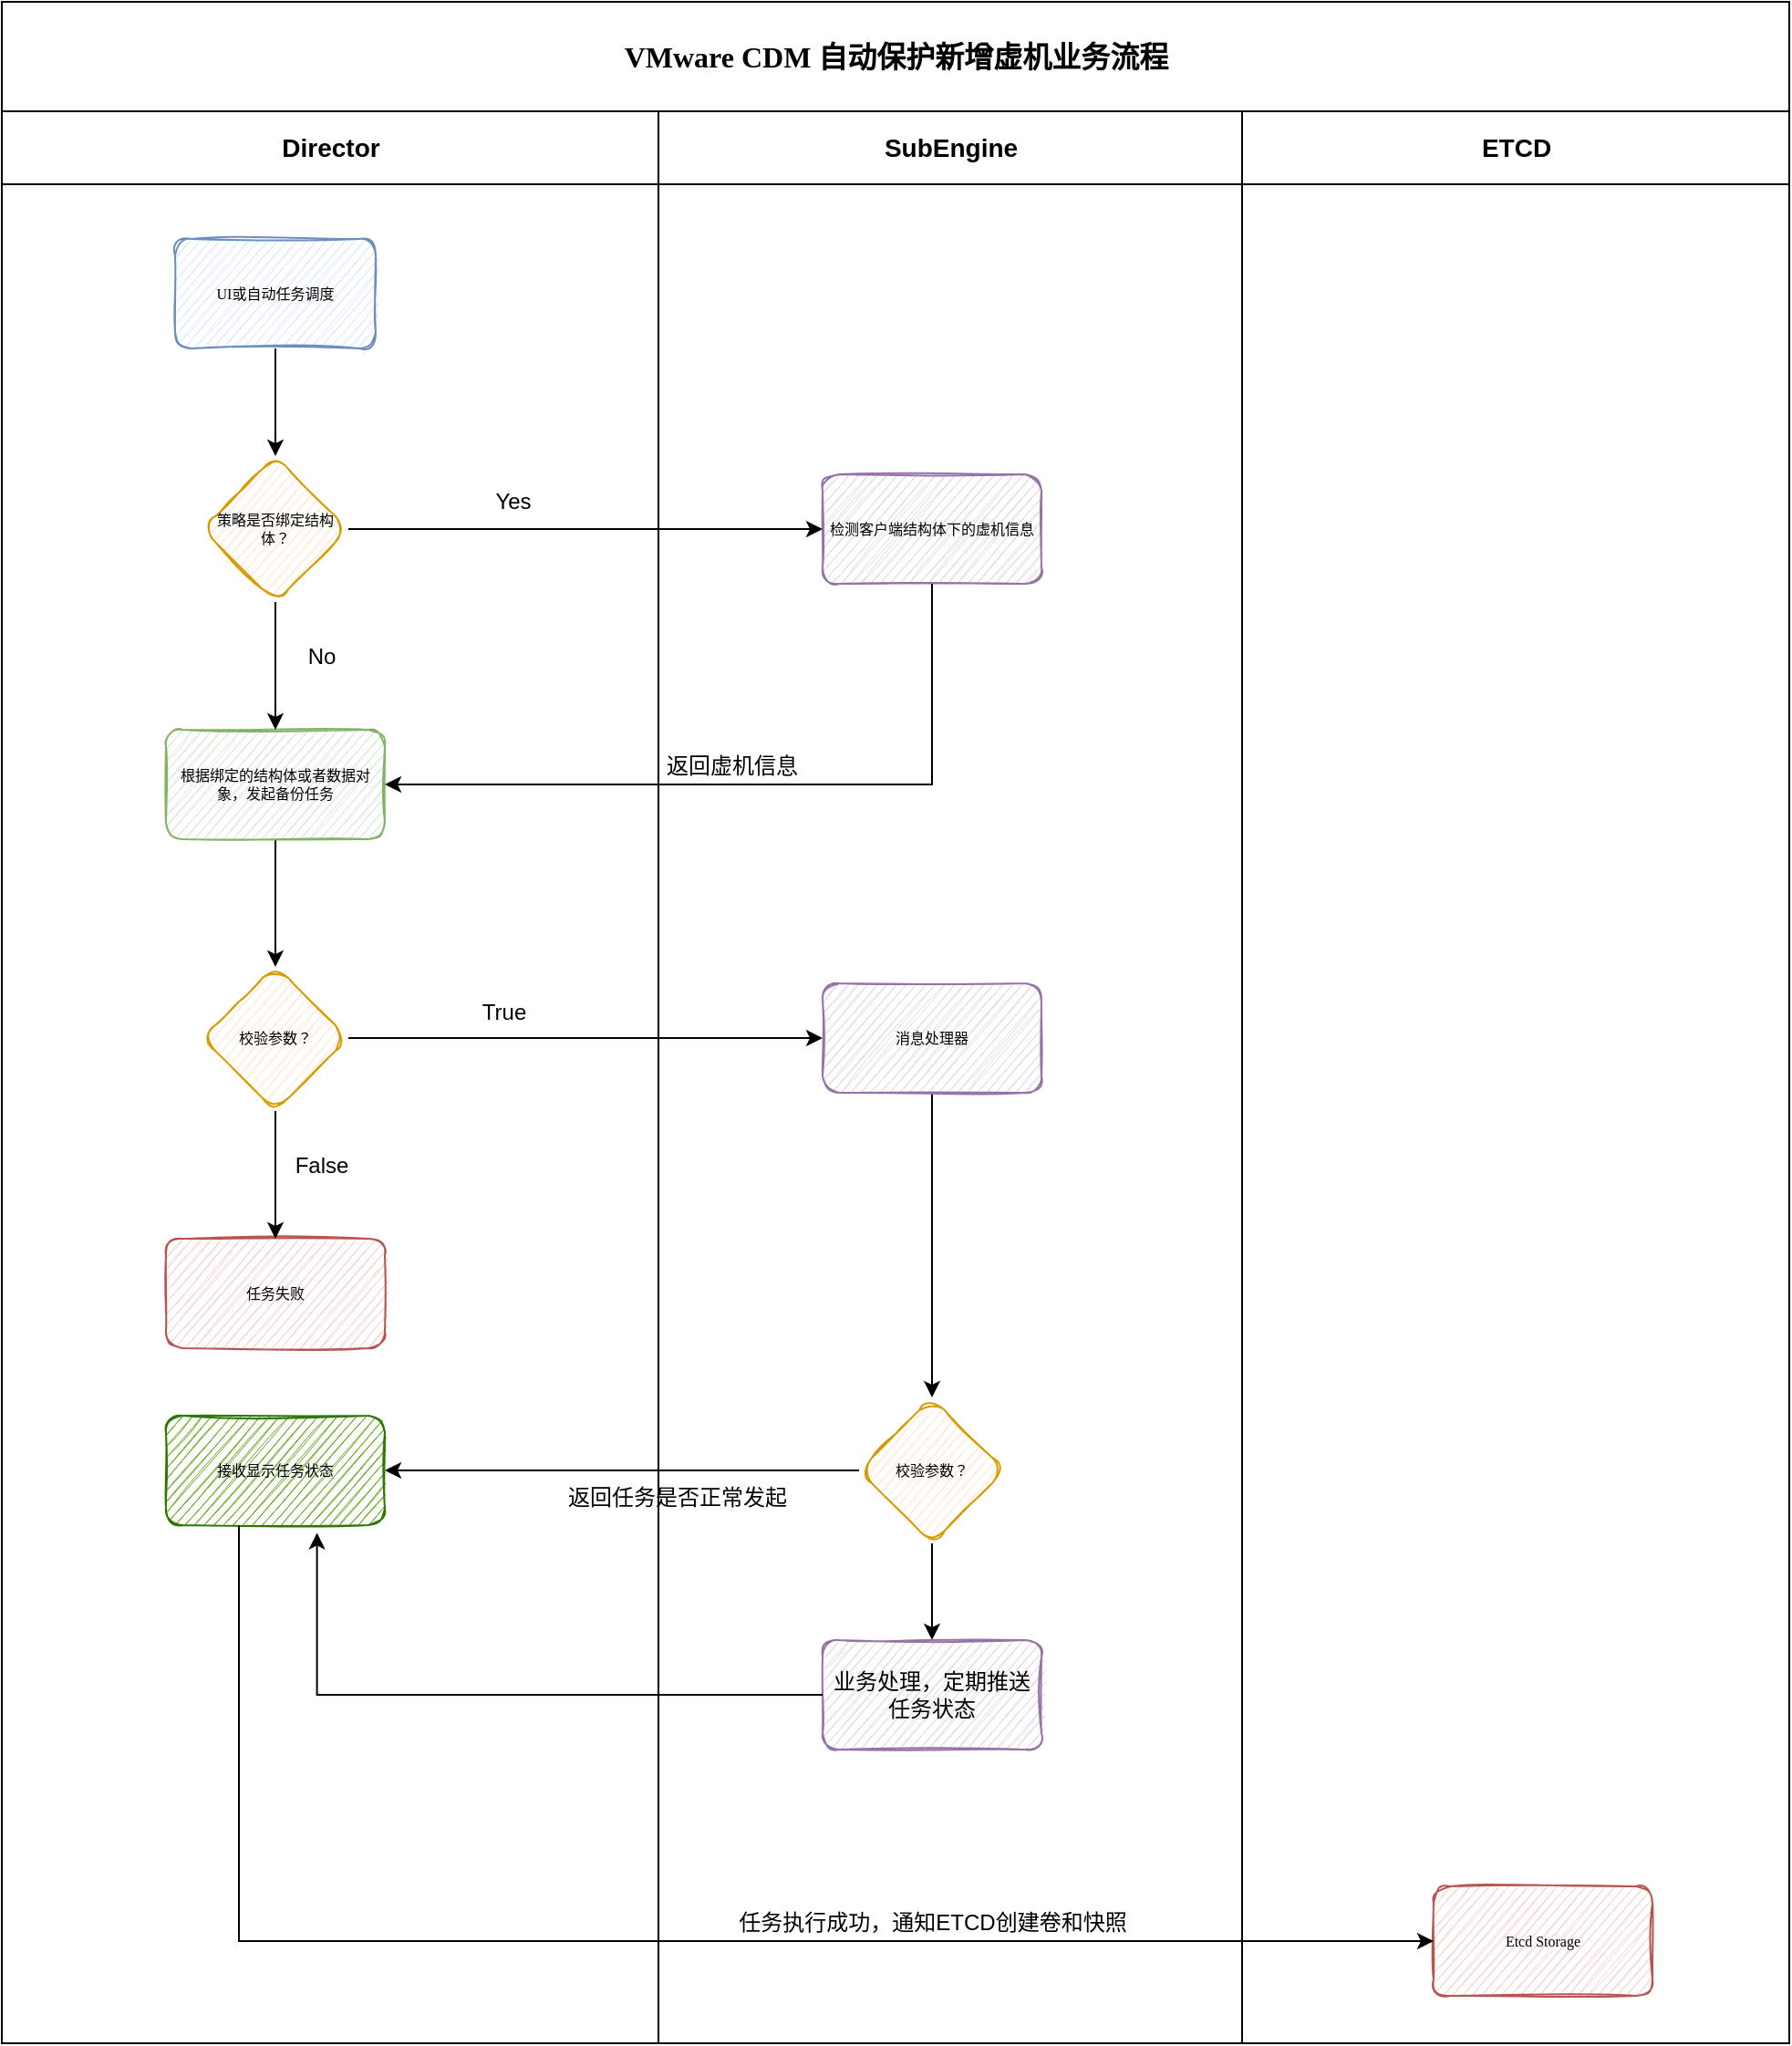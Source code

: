 <mxfile version="20.3.0" type="github">
  <diagram id="8kYJ-nq8r8b-ovHFFiFU" name="第 1 页">
    <mxGraphModel dx="1550" dy="836" grid="1" gridSize="10" guides="1" tooltips="1" connect="1" arrows="1" fold="1" page="1" pageScale="1" pageWidth="1600" pageHeight="1200" math="0" shadow="0">
      <root>
        <mxCell id="0" />
        <mxCell id="1" parent="0" />
        <mxCell id="-GFUyXsMZsUR_wiBzJEj-1" value="&lt;p style=&quot;line-height: 1.2;&quot;&gt;&lt;font style=&quot;font-size: 16px;&quot;&gt;VMware CDM 自动保护新增虚机&lt;/font&gt;&lt;span style=&quot;font-size: 16px; background-color: initial;&quot;&gt;业务流程&lt;/span&gt;&lt;/p&gt;" style="swimlane;html=1;childLayout=stackLayout;startSize=60;rounded=0;shadow=0;labelBackgroundColor=none;strokeWidth=1;fontFamily=Verdana;fontSize=8;align=center;glass=0;" parent="1" vertex="1">
          <mxGeometry x="420" y="211" width="980" height="1119" as="geometry" />
        </mxCell>
        <mxCell id="-GFUyXsMZsUR_wiBzJEj-2" value="&lt;font style=&quot;font-size: 14px;&quot;&gt;Director&lt;/font&gt;" style="swimlane;html=1;startSize=40;" parent="-GFUyXsMZsUR_wiBzJEj-1" vertex="1">
          <mxGeometry y="60" width="360" height="1059" as="geometry" />
        </mxCell>
        <mxCell id="7bVZuV0ImQlTm18iivEG-2" value="" style="edgeStyle=orthogonalEdgeStyle;rounded=0;orthogonalLoop=1;jettySize=auto;html=1;" edge="1" parent="-GFUyXsMZsUR_wiBzJEj-2" source="-GFUyXsMZsUR_wiBzJEj-4">
          <mxGeometry relative="1" as="geometry">
            <mxPoint x="150" y="189" as="targetPoint" />
          </mxGeometry>
        </mxCell>
        <mxCell id="-GFUyXsMZsUR_wiBzJEj-4" value="UI或自动任务调度" style="rounded=1;whiteSpace=wrap;html=1;shadow=0;labelBackgroundColor=none;strokeWidth=1;fontFamily=Verdana;fontSize=8;align=center;fillColor=#dae8fc;strokeColor=#6c8ebf;sketch=1;fillStyle=auto;" parent="-GFUyXsMZsUR_wiBzJEj-2" vertex="1">
          <mxGeometry x="95" y="70" width="110" height="60" as="geometry" />
        </mxCell>
        <mxCell id="-GFUyXsMZsUR_wiBzJEj-5" value="校验参数？" style="rhombus;whiteSpace=wrap;html=1;fontSize=8;fontFamily=Verdana;fillColor=#ffe6cc;strokeColor=#d79b00;rounded=1;shadow=0;labelBackgroundColor=none;strokeWidth=1;sketch=1;fillStyle=auto;" parent="-GFUyXsMZsUR_wiBzJEj-2" vertex="1">
          <mxGeometry x="110" y="468" width="80" height="80" as="geometry" />
        </mxCell>
        <mxCell id="-GFUyXsMZsUR_wiBzJEj-6" value="任务失败" style="whiteSpace=wrap;html=1;fontSize=8;fontFamily=Verdana;fillColor=#f8cecc;strokeColor=#b85450;rounded=1;shadow=0;labelBackgroundColor=none;strokeWidth=1;sketch=1;fillStyle=auto;" parent="-GFUyXsMZsUR_wiBzJEj-2" vertex="1">
          <mxGeometry x="90" y="618" width="120" height="60" as="geometry" />
        </mxCell>
        <mxCell id="-GFUyXsMZsUR_wiBzJEj-7" value="" style="edgeStyle=orthogonalEdgeStyle;rounded=0;orthogonalLoop=1;jettySize=auto;html=1;" parent="-GFUyXsMZsUR_wiBzJEj-2" source="-GFUyXsMZsUR_wiBzJEj-5" target="-GFUyXsMZsUR_wiBzJEj-6" edge="1">
          <mxGeometry relative="1" as="geometry" />
        </mxCell>
        <mxCell id="-GFUyXsMZsUR_wiBzJEj-8" value="&lt;font color=&quot;#000000&quot;&gt;接收显示任务状态&lt;/font&gt;" style="whiteSpace=wrap;html=1;fontSize=8;fontFamily=Verdana;fillColor=#60a917;strokeColor=#2D7600;rounded=1;shadow=0;labelBackgroundColor=none;strokeWidth=1;sketch=1;fillStyle=auto;fontColor=#ffffff;" parent="-GFUyXsMZsUR_wiBzJEj-2" vertex="1">
          <mxGeometry x="90" y="715" width="120" height="60" as="geometry" />
        </mxCell>
        <mxCell id="-GFUyXsMZsUR_wiBzJEj-9" value="False" style="text;html=1;align=center;verticalAlign=middle;resizable=0;points=[];autosize=1;strokeColor=none;fillColor=none;" parent="-GFUyXsMZsUR_wiBzJEj-2" vertex="1">
          <mxGeometry x="150" y="563" width="50" height="30" as="geometry" />
        </mxCell>
        <mxCell id="7bVZuV0ImQlTm18iivEG-3" value="策略是否绑定结构体？" style="rhombus;whiteSpace=wrap;html=1;fontSize=8;fontFamily=Verdana;fillColor=#ffe6cc;strokeColor=#d79b00;rounded=1;shadow=0;labelBackgroundColor=none;strokeWidth=1;sketch=1;fillStyle=auto;" vertex="1" parent="-GFUyXsMZsUR_wiBzJEj-2">
          <mxGeometry x="110" y="189" width="80" height="80" as="geometry" />
        </mxCell>
        <mxCell id="7bVZuV0ImQlTm18iivEG-22" value="" style="edgeStyle=orthogonalEdgeStyle;rounded=0;orthogonalLoop=1;jettySize=auto;html=1;" edge="1" parent="-GFUyXsMZsUR_wiBzJEj-2" source="7bVZuV0ImQlTm18iivEG-4">
          <mxGeometry relative="1" as="geometry">
            <mxPoint x="150" y="469" as="targetPoint" />
          </mxGeometry>
        </mxCell>
        <mxCell id="7bVZuV0ImQlTm18iivEG-4" value="根据绑定的结构体或者数据对象，发起备份任务" style="whiteSpace=wrap;html=1;fontSize=8;fontFamily=Verdana;fillColor=#d5e8d4;strokeColor=#82b366;rounded=1;shadow=0;labelBackgroundColor=none;strokeWidth=1;sketch=1;fillStyle=auto;" vertex="1" parent="-GFUyXsMZsUR_wiBzJEj-2">
          <mxGeometry x="90" y="339" width="120" height="60" as="geometry" />
        </mxCell>
        <mxCell id="7bVZuV0ImQlTm18iivEG-5" value="" style="edgeStyle=orthogonalEdgeStyle;rounded=0;orthogonalLoop=1;jettySize=auto;html=1;" edge="1" parent="-GFUyXsMZsUR_wiBzJEj-2" source="7bVZuV0ImQlTm18iivEG-3" target="7bVZuV0ImQlTm18iivEG-4">
          <mxGeometry relative="1" as="geometry" />
        </mxCell>
        <mxCell id="7bVZuV0ImQlTm18iivEG-6" value="No" style="text;html=1;align=center;verticalAlign=middle;resizable=0;points=[];autosize=1;strokeColor=none;fillColor=none;" vertex="1" parent="-GFUyXsMZsUR_wiBzJEj-2">
          <mxGeometry x="155" y="284" width="40" height="30" as="geometry" />
        </mxCell>
        <mxCell id="7bVZuV0ImQlTm18iivEG-7" value="检测客户端结构体下的虚机信息" style="whiteSpace=wrap;html=1;fontSize=8;fontFamily=Verdana;fillColor=#e1d5e7;strokeColor=#9673a6;rounded=1;shadow=0;labelBackgroundColor=none;strokeWidth=1;sketch=1;fillStyle=auto;perimeterSpacing=0;" vertex="1" parent="-GFUyXsMZsUR_wiBzJEj-2">
          <mxGeometry x="450" y="199" width="120" height="60" as="geometry" />
        </mxCell>
        <mxCell id="7bVZuV0ImQlTm18iivEG-9" value="" style="edgeStyle=orthogonalEdgeStyle;rounded=0;orthogonalLoop=1;jettySize=auto;html=1;" edge="1" parent="-GFUyXsMZsUR_wiBzJEj-2" source="7bVZuV0ImQlTm18iivEG-3" target="7bVZuV0ImQlTm18iivEG-7">
          <mxGeometry relative="1" as="geometry" />
        </mxCell>
        <mxCell id="7bVZuV0ImQlTm18iivEG-13" value="Yes" style="text;html=1;align=center;verticalAlign=middle;resizable=0;points=[];autosize=1;strokeColor=none;fillColor=none;" vertex="1" parent="-GFUyXsMZsUR_wiBzJEj-2">
          <mxGeometry x="260" y="199" width="40" height="30" as="geometry" />
        </mxCell>
        <mxCell id="7bVZuV0ImQlTm18iivEG-19" value="" style="endArrow=classic;html=1;rounded=0;exitX=0.5;exitY=1;exitDx=0;exitDy=0;entryX=1;entryY=0.5;entryDx=0;entryDy=0;" edge="1" parent="-GFUyXsMZsUR_wiBzJEj-2" source="7bVZuV0ImQlTm18iivEG-7" target="7bVZuV0ImQlTm18iivEG-4">
          <mxGeometry width="50" height="50" relative="1" as="geometry">
            <mxPoint x="230" y="449" as="sourcePoint" />
            <mxPoint x="280" y="399" as="targetPoint" />
            <Array as="points">
              <mxPoint x="510" y="369" />
            </Array>
          </mxGeometry>
        </mxCell>
        <mxCell id="7bVZuV0ImQlTm18iivEG-23" value="True" style="text;html=1;align=center;verticalAlign=middle;resizable=0;points=[];autosize=1;strokeColor=none;fillColor=none;" vertex="1" parent="-GFUyXsMZsUR_wiBzJEj-2">
          <mxGeometry x="250" y="479" width="50" height="30" as="geometry" />
        </mxCell>
        <mxCell id="-GFUyXsMZsUR_wiBzJEj-10" value="&lt;font style=&quot;font-size: 14px;&quot;&gt;SubEngine&lt;/font&gt;" style="swimlane;html=1;startSize=40;" parent="-GFUyXsMZsUR_wiBzJEj-1" vertex="1">
          <mxGeometry x="360" y="60" width="320" height="1059" as="geometry">
            <mxRectangle x="250" y="20" width="40" height="730" as="alternateBounds" />
          </mxGeometry>
        </mxCell>
        <mxCell id="-GFUyXsMZsUR_wiBzJEj-11" value="" style="edgeStyle=orthogonalEdgeStyle;rounded=0;orthogonalLoop=1;jettySize=auto;html=1;entryX=0.5;entryY=0;entryDx=0;entryDy=0;" parent="-GFUyXsMZsUR_wiBzJEj-10" source="-GFUyXsMZsUR_wiBzJEj-12" target="-GFUyXsMZsUR_wiBzJEj-14" edge="1">
          <mxGeometry relative="1" as="geometry">
            <mxPoint x="80" y="733" as="targetPoint" />
          </mxGeometry>
        </mxCell>
        <mxCell id="-GFUyXsMZsUR_wiBzJEj-12" value="消息处理器" style="whiteSpace=wrap;html=1;fontSize=8;fontFamily=Verdana;fillColor=#e1d5e7;strokeColor=#9673a6;rounded=1;shadow=0;labelBackgroundColor=none;strokeWidth=1;sketch=1;fillStyle=auto;perimeterSpacing=0;" parent="-GFUyXsMZsUR_wiBzJEj-10" vertex="1">
          <mxGeometry x="90" y="478" width="120" height="60" as="geometry" />
        </mxCell>
        <mxCell id="-GFUyXsMZsUR_wiBzJEj-13" value="" style="edgeStyle=orthogonalEdgeStyle;rounded=0;orthogonalLoop=1;jettySize=auto;html=1;" parent="-GFUyXsMZsUR_wiBzJEj-10" source="-GFUyXsMZsUR_wiBzJEj-14" target="-GFUyXsMZsUR_wiBzJEj-15" edge="1">
          <mxGeometry relative="1" as="geometry" />
        </mxCell>
        <mxCell id="-GFUyXsMZsUR_wiBzJEj-14" value="校验参数？" style="rhombus;whiteSpace=wrap;html=1;fontSize=8;fontFamily=Verdana;fillColor=#ffe6cc;strokeColor=#d79b00;rounded=1;shadow=0;labelBackgroundColor=none;strokeWidth=1;sketch=1;fillStyle=auto;" parent="-GFUyXsMZsUR_wiBzJEj-10" vertex="1">
          <mxGeometry x="110" y="705" width="80" height="80" as="geometry" />
        </mxCell>
        <mxCell id="-GFUyXsMZsUR_wiBzJEj-15" value="&lt;span style=&quot;font-family: Helvetica; font-size: 12px;&quot;&gt;业务处理，定期推送任务状态&lt;/span&gt;" style="whiteSpace=wrap;html=1;fontSize=8;fontFamily=Verdana;fillColor=#e1d5e7;strokeColor=#9673a6;rounded=1;shadow=0;labelBackgroundColor=none;strokeWidth=1;sketch=1;fillStyle=auto;" parent="-GFUyXsMZsUR_wiBzJEj-10" vertex="1">
          <mxGeometry x="90" y="838" width="120" height="60" as="geometry" />
        </mxCell>
        <mxCell id="-GFUyXsMZsUR_wiBzJEj-16" value="返回任务是否正常发起" style="text;html=1;align=center;verticalAlign=middle;resizable=0;points=[];autosize=1;strokeColor=none;fillColor=none;" parent="-GFUyXsMZsUR_wiBzJEj-10" vertex="1">
          <mxGeometry x="-60" y="745" width="140" height="30" as="geometry" />
        </mxCell>
        <mxCell id="-GFUyXsMZsUR_wiBzJEj-18" value="任务执行成功，通知ETCD创建卷和快照" style="text;html=1;align=center;verticalAlign=middle;resizable=0;points=[];autosize=1;strokeColor=none;fillColor=none;" parent="-GFUyXsMZsUR_wiBzJEj-10" vertex="1">
          <mxGeometry x="30" y="978" width="240" height="30" as="geometry" />
        </mxCell>
        <mxCell id="7bVZuV0ImQlTm18iivEG-20" value="返回虚机信息" style="text;html=1;align=center;verticalAlign=middle;resizable=0;points=[];autosize=1;strokeColor=none;fillColor=none;" vertex="1" parent="-GFUyXsMZsUR_wiBzJEj-10">
          <mxGeometry x="-10" y="344" width="100" height="30" as="geometry" />
        </mxCell>
        <mxCell id="-GFUyXsMZsUR_wiBzJEj-19" value="&lt;span style=&quot;font-size: 14px;&quot;&gt;ETCD&lt;/span&gt;" style="swimlane;html=1;startSize=40;" parent="-GFUyXsMZsUR_wiBzJEj-1" vertex="1">
          <mxGeometry x="680" y="60" width="300" height="1059" as="geometry">
            <mxRectangle x="250" y="20" width="40" height="730" as="alternateBounds" />
          </mxGeometry>
        </mxCell>
        <mxCell id="-GFUyXsMZsUR_wiBzJEj-20" value="Etcd Storage" style="whiteSpace=wrap;html=1;fontSize=8;fontFamily=Verdana;fillColor=#f8cecc;strokeColor=#b85450;rounded=1;shadow=0;labelBackgroundColor=none;strokeWidth=1;sketch=1;fillStyle=auto;" parent="-GFUyXsMZsUR_wiBzJEj-19" vertex="1">
          <mxGeometry x="105" y="973" width="120" height="60" as="geometry" />
        </mxCell>
        <mxCell id="-GFUyXsMZsUR_wiBzJEj-21" value="" style="edgeStyle=orthogonalEdgeStyle;rounded=0;orthogonalLoop=1;jettySize=auto;html=1;" parent="-GFUyXsMZsUR_wiBzJEj-1" source="-GFUyXsMZsUR_wiBzJEj-5" target="-GFUyXsMZsUR_wiBzJEj-12" edge="1">
          <mxGeometry relative="1" as="geometry" />
        </mxCell>
        <mxCell id="-GFUyXsMZsUR_wiBzJEj-22" value="" style="edgeStyle=orthogonalEdgeStyle;rounded=0;orthogonalLoop=1;jettySize=auto;html=1;" parent="-GFUyXsMZsUR_wiBzJEj-1" source="-GFUyXsMZsUR_wiBzJEj-14" target="-GFUyXsMZsUR_wiBzJEj-8" edge="1">
          <mxGeometry relative="1" as="geometry" />
        </mxCell>
        <mxCell id="-GFUyXsMZsUR_wiBzJEj-23" value="" style="edgeStyle=orthogonalEdgeStyle;rounded=0;orthogonalLoop=1;jettySize=auto;html=1;entryX=0.69;entryY=1.07;entryDx=0;entryDy=0;entryPerimeter=0;" parent="-GFUyXsMZsUR_wiBzJEj-1" source="-GFUyXsMZsUR_wiBzJEj-15" target="-GFUyXsMZsUR_wiBzJEj-8" edge="1">
          <mxGeometry relative="1" as="geometry">
            <mxPoint x="80" y="903" as="targetPoint" />
          </mxGeometry>
        </mxCell>
        <mxCell id="-GFUyXsMZsUR_wiBzJEj-24" value="" style="edgeStyle=orthogonalEdgeStyle;rounded=0;orthogonalLoop=1;jettySize=auto;html=1;entryX=0;entryY=0.5;entryDx=0;entryDy=0;" parent="-GFUyXsMZsUR_wiBzJEj-1" source="-GFUyXsMZsUR_wiBzJEj-8" target="-GFUyXsMZsUR_wiBzJEj-20" edge="1">
          <mxGeometry relative="1" as="geometry">
            <mxPoint x="130" y="1053" as="targetPoint" />
            <Array as="points">
              <mxPoint x="130" y="1063" />
            </Array>
          </mxGeometry>
        </mxCell>
      </root>
    </mxGraphModel>
  </diagram>
</mxfile>
